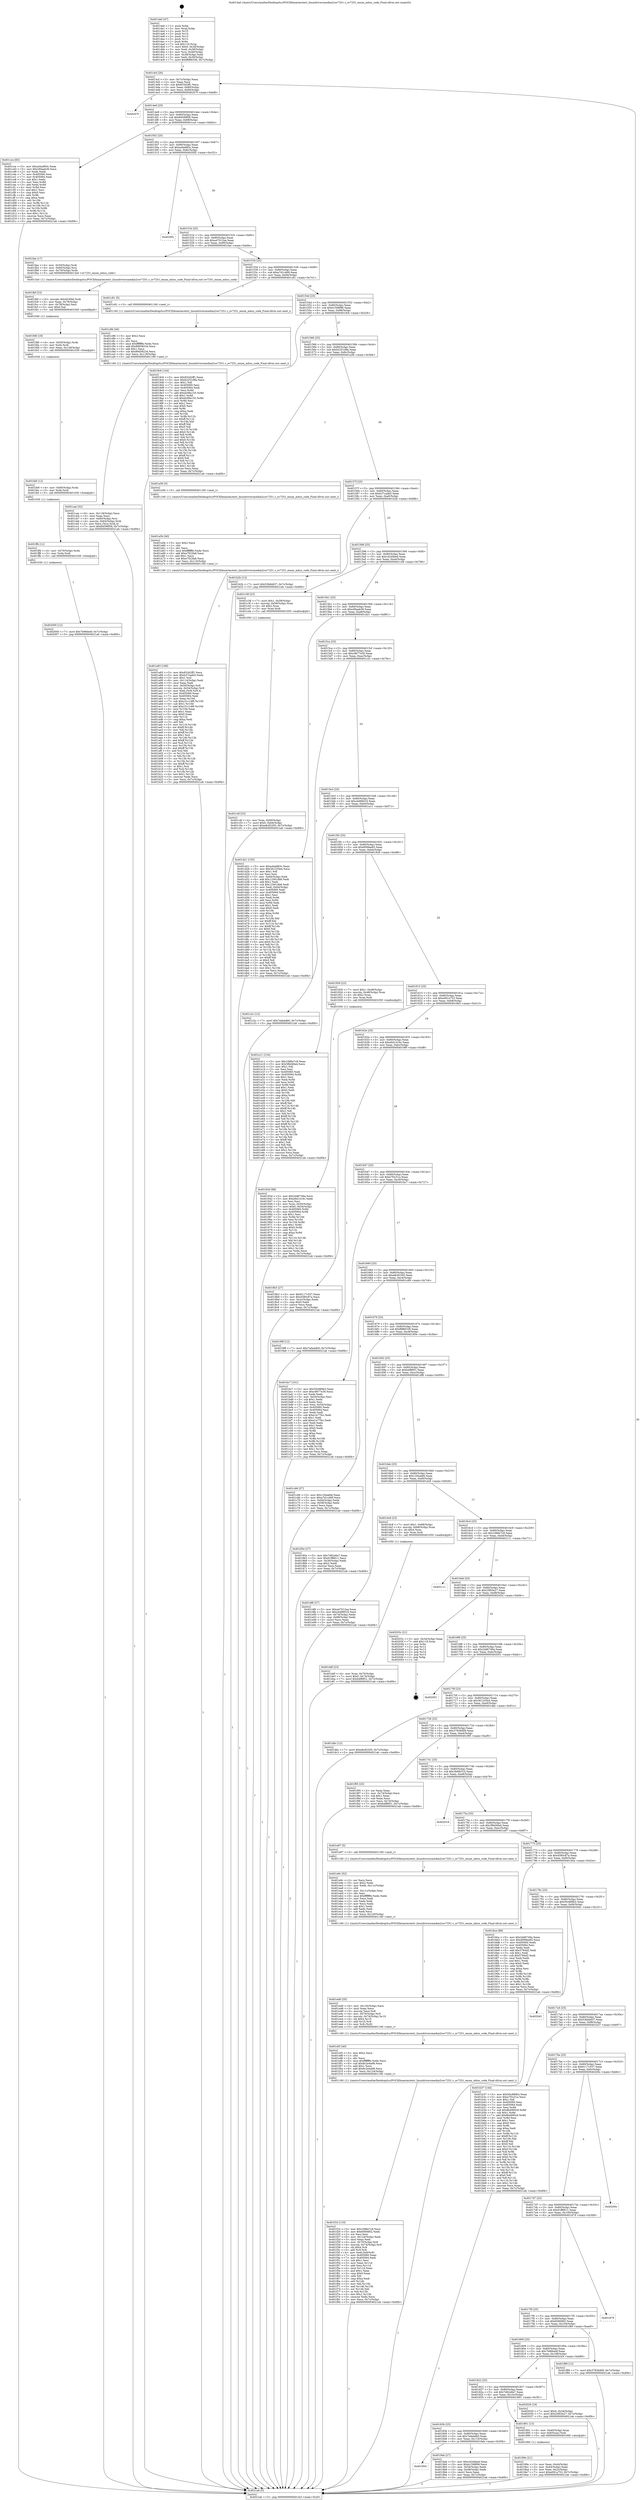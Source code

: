 digraph "0x4014a0" {
  label = "0x4014a0 (/mnt/c/Users/mathe/Desktop/tcc/POCII/binaries/extr_linuxdriversmediai2cov7251.c_ov7251_enum_mbus_code_Final-ollvm.out::main(0))"
  labelloc = "t"
  node[shape=record]

  Entry [label="",width=0.3,height=0.3,shape=circle,fillcolor=black,style=filled]
  "0x4014cf" [label="{
     0x4014cf [26]\l
     | [instrs]\l
     &nbsp;&nbsp;0x4014cf \<+3\>: mov -0x7c(%rbp),%eax\l
     &nbsp;&nbsp;0x4014d2 \<+2\>: mov %eax,%ecx\l
     &nbsp;&nbsp;0x4014d4 \<+6\>: sub $0x833d2ff1,%ecx\l
     &nbsp;&nbsp;0x4014da \<+3\>: mov %eax,-0x80(%rbp)\l
     &nbsp;&nbsp;0x4014dd \<+6\>: mov %ecx,-0x84(%rbp)\l
     &nbsp;&nbsp;0x4014e3 \<+6\>: je 000000000040207f \<main+0xbdf\>\l
  }"]
  "0x40207f" [label="{
     0x40207f\l
  }", style=dashed]
  "0x4014e9" [label="{
     0x4014e9 [25]\l
     | [instrs]\l
     &nbsp;&nbsp;0x4014e9 \<+5\>: jmp 00000000004014ee \<main+0x4e\>\l
     &nbsp;&nbsp;0x4014ee \<+3\>: mov -0x80(%rbp),%eax\l
     &nbsp;&nbsp;0x4014f1 \<+5\>: sub $0x84599f58,%eax\l
     &nbsp;&nbsp;0x4014f6 \<+6\>: mov %eax,-0x88(%rbp)\l
     &nbsp;&nbsp;0x4014fc \<+6\>: je 0000000000401cce \<main+0x82e\>\l
  }"]
  Exit [label="",width=0.3,height=0.3,shape=circle,fillcolor=black,style=filled,peripheries=2]
  "0x401cce" [label="{
     0x401cce [83]\l
     | [instrs]\l
     &nbsp;&nbsp;0x401cce \<+5\>: mov $0xa44a983c,%eax\l
     &nbsp;&nbsp;0x401cd3 \<+5\>: mov $0xc90aab36,%ecx\l
     &nbsp;&nbsp;0x401cd8 \<+2\>: xor %edx,%edx\l
     &nbsp;&nbsp;0x401cda \<+7\>: mov 0x405060,%esi\l
     &nbsp;&nbsp;0x401ce1 \<+7\>: mov 0x405064,%edi\l
     &nbsp;&nbsp;0x401ce8 \<+3\>: sub $0x1,%edx\l
     &nbsp;&nbsp;0x401ceb \<+3\>: mov %esi,%r8d\l
     &nbsp;&nbsp;0x401cee \<+3\>: add %edx,%r8d\l
     &nbsp;&nbsp;0x401cf1 \<+4\>: imul %r8d,%esi\l
     &nbsp;&nbsp;0x401cf5 \<+3\>: and $0x1,%esi\l
     &nbsp;&nbsp;0x401cf8 \<+3\>: cmp $0x0,%esi\l
     &nbsp;&nbsp;0x401cfb \<+4\>: sete %r9b\l
     &nbsp;&nbsp;0x401cff \<+3\>: cmp $0xa,%edi\l
     &nbsp;&nbsp;0x401d02 \<+4\>: setl %r10b\l
     &nbsp;&nbsp;0x401d06 \<+3\>: mov %r9b,%r11b\l
     &nbsp;&nbsp;0x401d09 \<+3\>: and %r10b,%r11b\l
     &nbsp;&nbsp;0x401d0c \<+3\>: xor %r10b,%r9b\l
     &nbsp;&nbsp;0x401d0f \<+3\>: or %r9b,%r11b\l
     &nbsp;&nbsp;0x401d12 \<+4\>: test $0x1,%r11b\l
     &nbsp;&nbsp;0x401d16 \<+3\>: cmovne %ecx,%eax\l
     &nbsp;&nbsp;0x401d19 \<+3\>: mov %eax,-0x7c(%rbp)\l
     &nbsp;&nbsp;0x401d1c \<+5\>: jmp 00000000004021ab \<main+0xd0b\>\l
  }"]
  "0x401502" [label="{
     0x401502 [25]\l
     | [instrs]\l
     &nbsp;&nbsp;0x401502 \<+5\>: jmp 0000000000401507 \<main+0x67\>\l
     &nbsp;&nbsp;0x401507 \<+3\>: mov -0x80(%rbp),%eax\l
     &nbsp;&nbsp;0x40150a \<+5\>: sub $0xa44a983c,%eax\l
     &nbsp;&nbsp;0x40150f \<+6\>: mov %eax,-0x8c(%rbp)\l
     &nbsp;&nbsp;0x401515 \<+6\>: je 00000000004020f2 \<main+0xc52\>\l
  }"]
  "0x402000" [label="{
     0x402000 [12]\l
     | [instrs]\l
     &nbsp;&nbsp;0x402000 \<+7\>: movl $0x7b96be4f,-0x7c(%rbp)\l
     &nbsp;&nbsp;0x402007 \<+5\>: jmp 00000000004021ab \<main+0xd0b\>\l
  }"]
  "0x4020f2" [label="{
     0x4020f2\l
  }", style=dashed]
  "0x40151b" [label="{
     0x40151b [25]\l
     | [instrs]\l
     &nbsp;&nbsp;0x40151b \<+5\>: jmp 0000000000401520 \<main+0x80\>\l
     &nbsp;&nbsp;0x401520 \<+3\>: mov -0x80(%rbp),%eax\l
     &nbsp;&nbsp;0x401523 \<+5\>: sub $0xa47012aa,%eax\l
     &nbsp;&nbsp;0x401528 \<+6\>: mov %eax,-0x90(%rbp)\l
     &nbsp;&nbsp;0x40152e \<+6\>: je 0000000000401fae \<main+0xb0e\>\l
  }"]
  "0x401ff4" [label="{
     0x401ff4 [12]\l
     | [instrs]\l
     &nbsp;&nbsp;0x401ff4 \<+4\>: mov -0x70(%rbp),%rdx\l
     &nbsp;&nbsp;0x401ff8 \<+3\>: mov %rdx,%rdi\l
     &nbsp;&nbsp;0x401ffb \<+5\>: call 0000000000401030 \<free@plt\>\l
     | [calls]\l
     &nbsp;&nbsp;0x401030 \{1\} (unknown)\l
  }"]
  "0x401fae" [label="{
     0x401fae [17]\l
     | [instrs]\l
     &nbsp;&nbsp;0x401fae \<+4\>: mov -0x50(%rbp),%rdi\l
     &nbsp;&nbsp;0x401fb2 \<+4\>: mov -0x60(%rbp),%rsi\l
     &nbsp;&nbsp;0x401fb6 \<+4\>: mov -0x70(%rbp),%rdx\l
     &nbsp;&nbsp;0x401fba \<+5\>: call 00000000004013a0 \<ov7251_enum_mbus_code\>\l
     | [calls]\l
     &nbsp;&nbsp;0x4013a0 \{1\} (/mnt/c/Users/mathe/Desktop/tcc/POCII/binaries/extr_linuxdriversmediai2cov7251.c_ov7251_enum_mbus_code_Final-ollvm.out::ov7251_enum_mbus_code)\l
  }"]
  "0x401534" [label="{
     0x401534 [25]\l
     | [instrs]\l
     &nbsp;&nbsp;0x401534 \<+5\>: jmp 0000000000401539 \<main+0x99\>\l
     &nbsp;&nbsp;0x401539 \<+3\>: mov -0x80(%rbp),%eax\l
     &nbsp;&nbsp;0x40153c \<+5\>: sub $0xa7d1c469,%eax\l
     &nbsp;&nbsp;0x401541 \<+6\>: mov %eax,-0x94(%rbp)\l
     &nbsp;&nbsp;0x401547 \<+6\>: je 0000000000401c81 \<main+0x7e1\>\l
  }"]
  "0x401fe8" [label="{
     0x401fe8 [12]\l
     | [instrs]\l
     &nbsp;&nbsp;0x401fe8 \<+4\>: mov -0x60(%rbp),%rdx\l
     &nbsp;&nbsp;0x401fec \<+3\>: mov %rdx,%rdi\l
     &nbsp;&nbsp;0x401fef \<+5\>: call 0000000000401030 \<free@plt\>\l
     | [calls]\l
     &nbsp;&nbsp;0x401030 \{1\} (unknown)\l
  }"]
  "0x401c81" [label="{
     0x401c81 [5]\l
     | [instrs]\l
     &nbsp;&nbsp;0x401c81 \<+5\>: call 0000000000401160 \<next_i\>\l
     | [calls]\l
     &nbsp;&nbsp;0x401160 \{1\} (/mnt/c/Users/mathe/Desktop/tcc/POCII/binaries/extr_linuxdriversmediai2cov7251.c_ov7251_enum_mbus_code_Final-ollvm.out::next_i)\l
  }"]
  "0x40154d" [label="{
     0x40154d [25]\l
     | [instrs]\l
     &nbsp;&nbsp;0x40154d \<+5\>: jmp 0000000000401552 \<main+0xb2\>\l
     &nbsp;&nbsp;0x401552 \<+3\>: mov -0x80(%rbp),%eax\l
     &nbsp;&nbsp;0x401555 \<+5\>: sub $0xb1598f96,%eax\l
     &nbsp;&nbsp;0x40155a \<+6\>: mov %eax,-0x98(%rbp)\l
     &nbsp;&nbsp;0x401560 \<+6\>: je 00000000004019c6 \<main+0x526\>\l
  }"]
  "0x401fd6" [label="{
     0x401fd6 [18]\l
     | [instrs]\l
     &nbsp;&nbsp;0x401fd6 \<+4\>: mov -0x50(%rbp),%rdx\l
     &nbsp;&nbsp;0x401fda \<+3\>: mov %rdx,%rdi\l
     &nbsp;&nbsp;0x401fdd \<+6\>: mov %eax,-0x128(%rbp)\l
     &nbsp;&nbsp;0x401fe3 \<+5\>: call 0000000000401030 \<free@plt\>\l
     | [calls]\l
     &nbsp;&nbsp;0x401030 \{1\} (unknown)\l
  }"]
  "0x4019c6" [label="{
     0x4019c6 [144]\l
     | [instrs]\l
     &nbsp;&nbsp;0x4019c6 \<+5\>: mov $0x833d2ff1,%eax\l
     &nbsp;&nbsp;0x4019cb \<+5\>: mov $0xb2251d9a,%ecx\l
     &nbsp;&nbsp;0x4019d0 \<+2\>: mov $0x1,%dl\l
     &nbsp;&nbsp;0x4019d2 \<+7\>: mov 0x405060,%esi\l
     &nbsp;&nbsp;0x4019d9 \<+7\>: mov 0x405064,%edi\l
     &nbsp;&nbsp;0x4019e0 \<+3\>: mov %esi,%r8d\l
     &nbsp;&nbsp;0x4019e3 \<+7\>: add $0xdc08a155,%r8d\l
     &nbsp;&nbsp;0x4019ea \<+4\>: sub $0x1,%r8d\l
     &nbsp;&nbsp;0x4019ee \<+7\>: sub $0xdc08a155,%r8d\l
     &nbsp;&nbsp;0x4019f5 \<+4\>: imul %r8d,%esi\l
     &nbsp;&nbsp;0x4019f9 \<+3\>: and $0x1,%esi\l
     &nbsp;&nbsp;0x4019fc \<+3\>: cmp $0x0,%esi\l
     &nbsp;&nbsp;0x4019ff \<+4\>: sete %r9b\l
     &nbsp;&nbsp;0x401a03 \<+3\>: cmp $0xa,%edi\l
     &nbsp;&nbsp;0x401a06 \<+4\>: setl %r10b\l
     &nbsp;&nbsp;0x401a0a \<+3\>: mov %r9b,%r11b\l
     &nbsp;&nbsp;0x401a0d \<+4\>: xor $0xff,%r11b\l
     &nbsp;&nbsp;0x401a11 \<+3\>: mov %r10b,%bl\l
     &nbsp;&nbsp;0x401a14 \<+3\>: xor $0xff,%bl\l
     &nbsp;&nbsp;0x401a17 \<+3\>: xor $0x0,%dl\l
     &nbsp;&nbsp;0x401a1a \<+3\>: mov %r11b,%r14b\l
     &nbsp;&nbsp;0x401a1d \<+4\>: and $0x0,%r14b\l
     &nbsp;&nbsp;0x401a21 \<+3\>: and %dl,%r9b\l
     &nbsp;&nbsp;0x401a24 \<+3\>: mov %bl,%r15b\l
     &nbsp;&nbsp;0x401a27 \<+4\>: and $0x0,%r15b\l
     &nbsp;&nbsp;0x401a2b \<+3\>: and %dl,%r10b\l
     &nbsp;&nbsp;0x401a2e \<+3\>: or %r9b,%r14b\l
     &nbsp;&nbsp;0x401a31 \<+3\>: or %r10b,%r15b\l
     &nbsp;&nbsp;0x401a34 \<+3\>: xor %r15b,%r14b\l
     &nbsp;&nbsp;0x401a37 \<+3\>: or %bl,%r11b\l
     &nbsp;&nbsp;0x401a3a \<+4\>: xor $0xff,%r11b\l
     &nbsp;&nbsp;0x401a3e \<+3\>: or $0x0,%dl\l
     &nbsp;&nbsp;0x401a41 \<+3\>: and %dl,%r11b\l
     &nbsp;&nbsp;0x401a44 \<+3\>: or %r11b,%r14b\l
     &nbsp;&nbsp;0x401a47 \<+4\>: test $0x1,%r14b\l
     &nbsp;&nbsp;0x401a4b \<+3\>: cmovne %ecx,%eax\l
     &nbsp;&nbsp;0x401a4e \<+3\>: mov %eax,-0x7c(%rbp)\l
     &nbsp;&nbsp;0x401a51 \<+5\>: jmp 00000000004021ab \<main+0xd0b\>\l
  }"]
  "0x401566" [label="{
     0x401566 [25]\l
     | [instrs]\l
     &nbsp;&nbsp;0x401566 \<+5\>: jmp 000000000040156b \<main+0xcb\>\l
     &nbsp;&nbsp;0x40156b \<+3\>: mov -0x80(%rbp),%eax\l
     &nbsp;&nbsp;0x40156e \<+5\>: sub $0xb2251d9a,%eax\l
     &nbsp;&nbsp;0x401573 \<+6\>: mov %eax,-0x9c(%rbp)\l
     &nbsp;&nbsp;0x401579 \<+6\>: je 0000000000401a56 \<main+0x5b6\>\l
  }"]
  "0x401fbf" [label="{
     0x401fbf [23]\l
     | [instrs]\l
     &nbsp;&nbsp;0x401fbf \<+10\>: movabs $0x4030b6,%rdi\l
     &nbsp;&nbsp;0x401fc9 \<+3\>: mov %eax,-0x78(%rbp)\l
     &nbsp;&nbsp;0x401fcc \<+3\>: mov -0x78(%rbp),%esi\l
     &nbsp;&nbsp;0x401fcf \<+2\>: mov $0x0,%al\l
     &nbsp;&nbsp;0x401fd1 \<+5\>: call 0000000000401040 \<printf@plt\>\l
     | [calls]\l
     &nbsp;&nbsp;0x401040 \{1\} (unknown)\l
  }"]
  "0x401a56" [label="{
     0x401a56 [5]\l
     | [instrs]\l
     &nbsp;&nbsp;0x401a56 \<+5\>: call 0000000000401160 \<next_i\>\l
     | [calls]\l
     &nbsp;&nbsp;0x401160 \{1\} (/mnt/c/Users/mathe/Desktop/tcc/POCII/binaries/extr_linuxdriversmediai2cov7251.c_ov7251_enum_mbus_code_Final-ollvm.out::next_i)\l
  }"]
  "0x40157f" [label="{
     0x40157f [25]\l
     | [instrs]\l
     &nbsp;&nbsp;0x40157f \<+5\>: jmp 0000000000401584 \<main+0xe4\>\l
     &nbsp;&nbsp;0x401584 \<+3\>: mov -0x80(%rbp),%eax\l
     &nbsp;&nbsp;0x401587 \<+5\>: sub $0xb37cade5,%eax\l
     &nbsp;&nbsp;0x40158c \<+6\>: mov %eax,-0xa0(%rbp)\l
     &nbsp;&nbsp;0x401592 \<+6\>: je 0000000000401b2b \<main+0x68b\>\l
  }"]
  "0x401f1b" [label="{
     0x401f1b [110]\l
     | [instrs]\l
     &nbsp;&nbsp;0x401f1b \<+5\>: mov $0x1686e7c8,%ecx\l
     &nbsp;&nbsp;0x401f20 \<+5\>: mov $0x656f4f02,%edx\l
     &nbsp;&nbsp;0x401f25 \<+2\>: xor %esi,%esi\l
     &nbsp;&nbsp;0x401f27 \<+6\>: mov -0x124(%rbp),%edi\l
     &nbsp;&nbsp;0x401f2d \<+3\>: imul %eax,%edi\l
     &nbsp;&nbsp;0x401f30 \<+4\>: mov -0x70(%rbp),%r8\l
     &nbsp;&nbsp;0x401f34 \<+4\>: movslq -0x74(%rbp),%r9\l
     &nbsp;&nbsp;0x401f38 \<+4\>: shl $0x4,%r9\l
     &nbsp;&nbsp;0x401f3c \<+3\>: add %r9,%r8\l
     &nbsp;&nbsp;0x401f3f \<+4\>: mov %edi,0x8(%r8)\l
     &nbsp;&nbsp;0x401f43 \<+7\>: mov 0x405060,%eax\l
     &nbsp;&nbsp;0x401f4a \<+7\>: mov 0x405064,%edi\l
     &nbsp;&nbsp;0x401f51 \<+3\>: sub $0x1,%esi\l
     &nbsp;&nbsp;0x401f54 \<+3\>: mov %eax,%r11d\l
     &nbsp;&nbsp;0x401f57 \<+3\>: add %esi,%r11d\l
     &nbsp;&nbsp;0x401f5a \<+4\>: imul %r11d,%eax\l
     &nbsp;&nbsp;0x401f5e \<+3\>: and $0x1,%eax\l
     &nbsp;&nbsp;0x401f61 \<+3\>: cmp $0x0,%eax\l
     &nbsp;&nbsp;0x401f64 \<+3\>: sete %bl\l
     &nbsp;&nbsp;0x401f67 \<+3\>: cmp $0xa,%edi\l
     &nbsp;&nbsp;0x401f6a \<+4\>: setl %r14b\l
     &nbsp;&nbsp;0x401f6e \<+3\>: mov %bl,%r15b\l
     &nbsp;&nbsp;0x401f71 \<+3\>: and %r14b,%r15b\l
     &nbsp;&nbsp;0x401f74 \<+3\>: xor %r14b,%bl\l
     &nbsp;&nbsp;0x401f77 \<+3\>: or %bl,%r15b\l
     &nbsp;&nbsp;0x401f7a \<+4\>: test $0x1,%r15b\l
     &nbsp;&nbsp;0x401f7e \<+3\>: cmovne %edx,%ecx\l
     &nbsp;&nbsp;0x401f81 \<+3\>: mov %ecx,-0x7c(%rbp)\l
     &nbsp;&nbsp;0x401f84 \<+5\>: jmp 00000000004021ab \<main+0xd0b\>\l
  }"]
  "0x401b2b" [label="{
     0x401b2b [12]\l
     | [instrs]\l
     &nbsp;&nbsp;0x401b2b \<+7\>: movl $0x53b6dd37,-0x7c(%rbp)\l
     &nbsp;&nbsp;0x401b32 \<+5\>: jmp 00000000004021ab \<main+0xd0b\>\l
  }"]
  "0x401598" [label="{
     0x401598 [25]\l
     | [instrs]\l
     &nbsp;&nbsp;0x401598 \<+5\>: jmp 000000000040159d \<main+0xfd\>\l
     &nbsp;&nbsp;0x40159d \<+3\>: mov -0x80(%rbp),%eax\l
     &nbsp;&nbsp;0x4015a0 \<+5\>: sub $0xc42d4bed,%eax\l
     &nbsp;&nbsp;0x4015a5 \<+6\>: mov %eax,-0xa4(%rbp)\l
     &nbsp;&nbsp;0x4015ab \<+6\>: je 0000000000401c38 \<main+0x798\>\l
  }"]
  "0x401ef3" [label="{
     0x401ef3 [40]\l
     | [instrs]\l
     &nbsp;&nbsp;0x401ef3 \<+5\>: mov $0x2,%ecx\l
     &nbsp;&nbsp;0x401ef8 \<+1\>: cltd\l
     &nbsp;&nbsp;0x401ef9 \<+2\>: idiv %ecx\l
     &nbsp;&nbsp;0x401efb \<+6\>: imul $0xfffffffe,%edx,%ecx\l
     &nbsp;&nbsp;0x401f01 \<+6\>: sub $0x8c2e4a98,%ecx\l
     &nbsp;&nbsp;0x401f07 \<+3\>: add $0x1,%ecx\l
     &nbsp;&nbsp;0x401f0a \<+6\>: add $0x8c2e4a98,%ecx\l
     &nbsp;&nbsp;0x401f10 \<+6\>: mov %ecx,-0x124(%rbp)\l
     &nbsp;&nbsp;0x401f16 \<+5\>: call 0000000000401160 \<next_i\>\l
     | [calls]\l
     &nbsp;&nbsp;0x401160 \{1\} (/mnt/c/Users/mathe/Desktop/tcc/POCII/binaries/extr_linuxdriversmediai2cov7251.c_ov7251_enum_mbus_code_Final-ollvm.out::next_i)\l
  }"]
  "0x401c38" [label="{
     0x401c38 [23]\l
     | [instrs]\l
     &nbsp;&nbsp;0x401c38 \<+7\>: movl $0x1,-0x58(%rbp)\l
     &nbsp;&nbsp;0x401c3f \<+4\>: movslq -0x58(%rbp),%rax\l
     &nbsp;&nbsp;0x401c43 \<+4\>: shl $0x2,%rax\l
     &nbsp;&nbsp;0x401c47 \<+3\>: mov %rax,%rdi\l
     &nbsp;&nbsp;0x401c4a \<+5\>: call 0000000000401050 \<malloc@plt\>\l
     | [calls]\l
     &nbsp;&nbsp;0x401050 \{1\} (unknown)\l
  }"]
  "0x4015b1" [label="{
     0x4015b1 [25]\l
     | [instrs]\l
     &nbsp;&nbsp;0x4015b1 \<+5\>: jmp 00000000004015b6 \<main+0x116\>\l
     &nbsp;&nbsp;0x4015b6 \<+3\>: mov -0x80(%rbp),%eax\l
     &nbsp;&nbsp;0x4015b9 \<+5\>: sub $0xc90aab36,%eax\l
     &nbsp;&nbsp;0x4015be \<+6\>: mov %eax,-0xa8(%rbp)\l
     &nbsp;&nbsp;0x4015c4 \<+6\>: je 0000000000401d21 \<main+0x881\>\l
  }"]
  "0x401ed0" [label="{
     0x401ed0 [35]\l
     | [instrs]\l
     &nbsp;&nbsp;0x401ed0 \<+6\>: mov -0x120(%rbp),%ecx\l
     &nbsp;&nbsp;0x401ed6 \<+3\>: imul %eax,%ecx\l
     &nbsp;&nbsp;0x401ed9 \<+3\>: movslq %ecx,%r8\l
     &nbsp;&nbsp;0x401edc \<+4\>: mov -0x70(%rbp),%r9\l
     &nbsp;&nbsp;0x401ee0 \<+4\>: movslq -0x74(%rbp),%r10\l
     &nbsp;&nbsp;0x401ee4 \<+4\>: shl $0x4,%r10\l
     &nbsp;&nbsp;0x401ee8 \<+3\>: add %r10,%r9\l
     &nbsp;&nbsp;0x401eeb \<+3\>: mov %r8,(%r9)\l
     &nbsp;&nbsp;0x401eee \<+5\>: call 0000000000401160 \<next_i\>\l
     | [calls]\l
     &nbsp;&nbsp;0x401160 \{1\} (/mnt/c/Users/mathe/Desktop/tcc/POCII/binaries/extr_linuxdriversmediai2cov7251.c_ov7251_enum_mbus_code_Final-ollvm.out::next_i)\l
  }"]
  "0x401d21" [label="{
     0x401d21 [155]\l
     | [instrs]\l
     &nbsp;&nbsp;0x401d21 \<+5\>: mov $0xa44a983c,%eax\l
     &nbsp;&nbsp;0x401d26 \<+5\>: mov $0x361255e4,%ecx\l
     &nbsp;&nbsp;0x401d2b \<+2\>: mov $0x1,%dl\l
     &nbsp;&nbsp;0x401d2d \<+2\>: xor %esi,%esi\l
     &nbsp;&nbsp;0x401d2f \<+3\>: mov -0x64(%rbp),%edi\l
     &nbsp;&nbsp;0x401d32 \<+6\>: add $0x12561db8,%edi\l
     &nbsp;&nbsp;0x401d38 \<+3\>: add $0x1,%edi\l
     &nbsp;&nbsp;0x401d3b \<+6\>: sub $0x12561db8,%edi\l
     &nbsp;&nbsp;0x401d41 \<+3\>: mov %edi,-0x64(%rbp)\l
     &nbsp;&nbsp;0x401d44 \<+7\>: mov 0x405060,%edi\l
     &nbsp;&nbsp;0x401d4b \<+8\>: mov 0x405064,%r8d\l
     &nbsp;&nbsp;0x401d53 \<+3\>: sub $0x1,%esi\l
     &nbsp;&nbsp;0x401d56 \<+3\>: mov %edi,%r9d\l
     &nbsp;&nbsp;0x401d59 \<+3\>: add %esi,%r9d\l
     &nbsp;&nbsp;0x401d5c \<+4\>: imul %r9d,%edi\l
     &nbsp;&nbsp;0x401d60 \<+3\>: and $0x1,%edi\l
     &nbsp;&nbsp;0x401d63 \<+3\>: cmp $0x0,%edi\l
     &nbsp;&nbsp;0x401d66 \<+4\>: sete %r10b\l
     &nbsp;&nbsp;0x401d6a \<+4\>: cmp $0xa,%r8d\l
     &nbsp;&nbsp;0x401d6e \<+4\>: setl %r11b\l
     &nbsp;&nbsp;0x401d72 \<+3\>: mov %r10b,%bl\l
     &nbsp;&nbsp;0x401d75 \<+3\>: xor $0xff,%bl\l
     &nbsp;&nbsp;0x401d78 \<+3\>: mov %r11b,%r14b\l
     &nbsp;&nbsp;0x401d7b \<+4\>: xor $0xff,%r14b\l
     &nbsp;&nbsp;0x401d7f \<+3\>: xor $0x0,%dl\l
     &nbsp;&nbsp;0x401d82 \<+3\>: mov %bl,%r15b\l
     &nbsp;&nbsp;0x401d85 \<+4\>: and $0x0,%r15b\l
     &nbsp;&nbsp;0x401d89 \<+3\>: and %dl,%r10b\l
     &nbsp;&nbsp;0x401d8c \<+3\>: mov %r14b,%r12b\l
     &nbsp;&nbsp;0x401d8f \<+4\>: and $0x0,%r12b\l
     &nbsp;&nbsp;0x401d93 \<+3\>: and %dl,%r11b\l
     &nbsp;&nbsp;0x401d96 \<+3\>: or %r10b,%r15b\l
     &nbsp;&nbsp;0x401d99 \<+3\>: or %r11b,%r12b\l
     &nbsp;&nbsp;0x401d9c \<+3\>: xor %r12b,%r15b\l
     &nbsp;&nbsp;0x401d9f \<+3\>: or %r14b,%bl\l
     &nbsp;&nbsp;0x401da2 \<+3\>: xor $0xff,%bl\l
     &nbsp;&nbsp;0x401da5 \<+3\>: or $0x0,%dl\l
     &nbsp;&nbsp;0x401da8 \<+2\>: and %dl,%bl\l
     &nbsp;&nbsp;0x401daa \<+3\>: or %bl,%r15b\l
     &nbsp;&nbsp;0x401dad \<+4\>: test $0x1,%r15b\l
     &nbsp;&nbsp;0x401db1 \<+3\>: cmovne %ecx,%eax\l
     &nbsp;&nbsp;0x401db4 \<+3\>: mov %eax,-0x7c(%rbp)\l
     &nbsp;&nbsp;0x401db7 \<+5\>: jmp 00000000004021ab \<main+0xd0b\>\l
  }"]
  "0x4015ca" [label="{
     0x4015ca [25]\l
     | [instrs]\l
     &nbsp;&nbsp;0x4015ca \<+5\>: jmp 00000000004015cf \<main+0x12f\>\l
     &nbsp;&nbsp;0x4015cf \<+3\>: mov -0x80(%rbp),%eax\l
     &nbsp;&nbsp;0x4015d2 \<+5\>: sub $0xc9677e30,%eax\l
     &nbsp;&nbsp;0x4015d7 \<+6\>: mov %eax,-0xac(%rbp)\l
     &nbsp;&nbsp;0x4015dd \<+6\>: je 0000000000401c2c \<main+0x78c\>\l
  }"]
  "0x401e9c" [label="{
     0x401e9c [52]\l
     | [instrs]\l
     &nbsp;&nbsp;0x401e9c \<+2\>: xor %ecx,%ecx\l
     &nbsp;&nbsp;0x401e9e \<+5\>: mov $0x2,%edx\l
     &nbsp;&nbsp;0x401ea3 \<+6\>: mov %edx,-0x11c(%rbp)\l
     &nbsp;&nbsp;0x401ea9 \<+1\>: cltd\l
     &nbsp;&nbsp;0x401eaa \<+6\>: mov -0x11c(%rbp),%esi\l
     &nbsp;&nbsp;0x401eb0 \<+2\>: idiv %esi\l
     &nbsp;&nbsp;0x401eb2 \<+6\>: imul $0xfffffffe,%edx,%edx\l
     &nbsp;&nbsp;0x401eb8 \<+2\>: mov %ecx,%edi\l
     &nbsp;&nbsp;0x401eba \<+2\>: sub %edx,%edi\l
     &nbsp;&nbsp;0x401ebc \<+2\>: mov %ecx,%edx\l
     &nbsp;&nbsp;0x401ebe \<+3\>: sub $0x1,%edx\l
     &nbsp;&nbsp;0x401ec1 \<+2\>: add %edx,%edi\l
     &nbsp;&nbsp;0x401ec3 \<+2\>: sub %edi,%ecx\l
     &nbsp;&nbsp;0x401ec5 \<+6\>: mov %ecx,-0x120(%rbp)\l
     &nbsp;&nbsp;0x401ecb \<+5\>: call 0000000000401160 \<next_i\>\l
     | [calls]\l
     &nbsp;&nbsp;0x401160 \{1\} (/mnt/c/Users/mathe/Desktop/tcc/POCII/binaries/extr_linuxdriversmediai2cov7251.c_ov7251_enum_mbus_code_Final-ollvm.out::next_i)\l
  }"]
  "0x401c2c" [label="{
     0x401c2c [12]\l
     | [instrs]\l
     &nbsp;&nbsp;0x401c2c \<+7\>: movl $0x7eda4db0,-0x7c(%rbp)\l
     &nbsp;&nbsp;0x401c33 \<+5\>: jmp 00000000004021ab \<main+0xd0b\>\l
  }"]
  "0x4015e3" [label="{
     0x4015e3 [25]\l
     | [instrs]\l
     &nbsp;&nbsp;0x4015e3 \<+5\>: jmp 00000000004015e8 \<main+0x148\>\l
     &nbsp;&nbsp;0x4015e8 \<+3\>: mov -0x80(%rbp),%eax\l
     &nbsp;&nbsp;0x4015eb \<+5\>: sub $0xcbd96016,%eax\l
     &nbsp;&nbsp;0x4015f0 \<+6\>: mov %eax,-0xb0(%rbp)\l
     &nbsp;&nbsp;0x4015f6 \<+6\>: je 0000000000401e11 \<main+0x971\>\l
  }"]
  "0x401ddf" [label="{
     0x401ddf [23]\l
     | [instrs]\l
     &nbsp;&nbsp;0x401ddf \<+4\>: mov %rax,-0x70(%rbp)\l
     &nbsp;&nbsp;0x401de3 \<+7\>: movl $0x0,-0x74(%rbp)\l
     &nbsp;&nbsp;0x401dea \<+7\>: movl $0xb4f8851,-0x7c(%rbp)\l
     &nbsp;&nbsp;0x401df1 \<+5\>: jmp 00000000004021ab \<main+0xd0b\>\l
  }"]
  "0x401e11" [label="{
     0x401e11 [134]\l
     | [instrs]\l
     &nbsp;&nbsp;0x401e11 \<+5\>: mov $0x1686e7c8,%eax\l
     &nbsp;&nbsp;0x401e16 \<+5\>: mov $0x3f6d49a4,%ecx\l
     &nbsp;&nbsp;0x401e1b \<+2\>: mov $0x1,%dl\l
     &nbsp;&nbsp;0x401e1d \<+2\>: xor %esi,%esi\l
     &nbsp;&nbsp;0x401e1f \<+7\>: mov 0x405060,%edi\l
     &nbsp;&nbsp;0x401e26 \<+8\>: mov 0x405064,%r8d\l
     &nbsp;&nbsp;0x401e2e \<+3\>: sub $0x1,%esi\l
     &nbsp;&nbsp;0x401e31 \<+3\>: mov %edi,%r9d\l
     &nbsp;&nbsp;0x401e34 \<+3\>: add %esi,%r9d\l
     &nbsp;&nbsp;0x401e37 \<+4\>: imul %r9d,%edi\l
     &nbsp;&nbsp;0x401e3b \<+3\>: and $0x1,%edi\l
     &nbsp;&nbsp;0x401e3e \<+3\>: cmp $0x0,%edi\l
     &nbsp;&nbsp;0x401e41 \<+4\>: sete %r10b\l
     &nbsp;&nbsp;0x401e45 \<+4\>: cmp $0xa,%r8d\l
     &nbsp;&nbsp;0x401e49 \<+4\>: setl %r11b\l
     &nbsp;&nbsp;0x401e4d \<+3\>: mov %r10b,%bl\l
     &nbsp;&nbsp;0x401e50 \<+3\>: xor $0xff,%bl\l
     &nbsp;&nbsp;0x401e53 \<+3\>: mov %r11b,%r14b\l
     &nbsp;&nbsp;0x401e56 \<+4\>: xor $0xff,%r14b\l
     &nbsp;&nbsp;0x401e5a \<+3\>: xor $0x1,%dl\l
     &nbsp;&nbsp;0x401e5d \<+3\>: mov %bl,%r15b\l
     &nbsp;&nbsp;0x401e60 \<+4\>: and $0xff,%r15b\l
     &nbsp;&nbsp;0x401e64 \<+3\>: and %dl,%r10b\l
     &nbsp;&nbsp;0x401e67 \<+3\>: mov %r14b,%r12b\l
     &nbsp;&nbsp;0x401e6a \<+4\>: and $0xff,%r12b\l
     &nbsp;&nbsp;0x401e6e \<+3\>: and %dl,%r11b\l
     &nbsp;&nbsp;0x401e71 \<+3\>: or %r10b,%r15b\l
     &nbsp;&nbsp;0x401e74 \<+3\>: or %r11b,%r12b\l
     &nbsp;&nbsp;0x401e77 \<+3\>: xor %r12b,%r15b\l
     &nbsp;&nbsp;0x401e7a \<+3\>: or %r14b,%bl\l
     &nbsp;&nbsp;0x401e7d \<+3\>: xor $0xff,%bl\l
     &nbsp;&nbsp;0x401e80 \<+3\>: or $0x1,%dl\l
     &nbsp;&nbsp;0x401e83 \<+2\>: and %dl,%bl\l
     &nbsp;&nbsp;0x401e85 \<+3\>: or %bl,%r15b\l
     &nbsp;&nbsp;0x401e88 \<+4\>: test $0x1,%r15b\l
     &nbsp;&nbsp;0x401e8c \<+3\>: cmovne %ecx,%eax\l
     &nbsp;&nbsp;0x401e8f \<+3\>: mov %eax,-0x7c(%rbp)\l
     &nbsp;&nbsp;0x401e92 \<+5\>: jmp 00000000004021ab \<main+0xd0b\>\l
  }"]
  "0x4015fc" [label="{
     0x4015fc [25]\l
     | [instrs]\l
     &nbsp;&nbsp;0x4015fc \<+5\>: jmp 0000000000401601 \<main+0x161\>\l
     &nbsp;&nbsp;0x401601 \<+3\>: mov -0x80(%rbp),%eax\l
     &nbsp;&nbsp;0x401604 \<+5\>: sub $0xd099ee65,%eax\l
     &nbsp;&nbsp;0x401609 \<+6\>: mov %eax,-0xb4(%rbp)\l
     &nbsp;&nbsp;0x40160f \<+6\>: je 0000000000401926 \<main+0x486\>\l
  }"]
  "0x401cae" [label="{
     0x401cae [32]\l
     | [instrs]\l
     &nbsp;&nbsp;0x401cae \<+6\>: mov -0x118(%rbp),%ecx\l
     &nbsp;&nbsp;0x401cb4 \<+3\>: imul %eax,%ecx\l
     &nbsp;&nbsp;0x401cb7 \<+4\>: mov -0x60(%rbp),%rsi\l
     &nbsp;&nbsp;0x401cbb \<+4\>: movslq -0x64(%rbp),%rdi\l
     &nbsp;&nbsp;0x401cbf \<+3\>: mov %ecx,(%rsi,%rdi,4)\l
     &nbsp;&nbsp;0x401cc2 \<+7\>: movl $0x84599f58,-0x7c(%rbp)\l
     &nbsp;&nbsp;0x401cc9 \<+5\>: jmp 00000000004021ab \<main+0xd0b\>\l
  }"]
  "0x401926" [label="{
     0x401926 [23]\l
     | [instrs]\l
     &nbsp;&nbsp;0x401926 \<+7\>: movl $0x1,-0x48(%rbp)\l
     &nbsp;&nbsp;0x40192d \<+4\>: movslq -0x48(%rbp),%rax\l
     &nbsp;&nbsp;0x401931 \<+4\>: shl $0x2,%rax\l
     &nbsp;&nbsp;0x401935 \<+3\>: mov %rax,%rdi\l
     &nbsp;&nbsp;0x401938 \<+5\>: call 0000000000401050 \<malloc@plt\>\l
     | [calls]\l
     &nbsp;&nbsp;0x401050 \{1\} (unknown)\l
  }"]
  "0x401615" [label="{
     0x401615 [25]\l
     | [instrs]\l
     &nbsp;&nbsp;0x401615 \<+5\>: jmp 000000000040161a \<main+0x17a\>\l
     &nbsp;&nbsp;0x40161a \<+3\>: mov -0x80(%rbp),%eax\l
     &nbsp;&nbsp;0x40161d \<+5\>: sub $0xe091a753,%eax\l
     &nbsp;&nbsp;0x401622 \<+6\>: mov %eax,-0xb8(%rbp)\l
     &nbsp;&nbsp;0x401628 \<+6\>: je 00000000004018b3 \<main+0x413\>\l
  }"]
  "0x401c86" [label="{
     0x401c86 [40]\l
     | [instrs]\l
     &nbsp;&nbsp;0x401c86 \<+5\>: mov $0x2,%ecx\l
     &nbsp;&nbsp;0x401c8b \<+1\>: cltd\l
     &nbsp;&nbsp;0x401c8c \<+2\>: idiv %ecx\l
     &nbsp;&nbsp;0x401c8e \<+6\>: imul $0xfffffffe,%edx,%ecx\l
     &nbsp;&nbsp;0x401c94 \<+6\>: add $0x89d58234,%ecx\l
     &nbsp;&nbsp;0x401c9a \<+3\>: add $0x1,%ecx\l
     &nbsp;&nbsp;0x401c9d \<+6\>: sub $0x89d58234,%ecx\l
     &nbsp;&nbsp;0x401ca3 \<+6\>: mov %ecx,-0x118(%rbp)\l
     &nbsp;&nbsp;0x401ca9 \<+5\>: call 0000000000401160 \<next_i\>\l
     | [calls]\l
     &nbsp;&nbsp;0x401160 \{1\} (/mnt/c/Users/mathe/Desktop/tcc/POCII/binaries/extr_linuxdriversmediai2cov7251.c_ov7251_enum_mbus_code_Final-ollvm.out::next_i)\l
  }"]
  "0x4018b3" [label="{
     0x4018b3 [27]\l
     | [instrs]\l
     &nbsp;&nbsp;0x4018b3 \<+5\>: mov $0x6117c537,%eax\l
     &nbsp;&nbsp;0x4018b8 \<+5\>: mov $0x4580c87a,%ecx\l
     &nbsp;&nbsp;0x4018bd \<+3\>: mov -0x2c(%rbp),%edx\l
     &nbsp;&nbsp;0x4018c0 \<+3\>: cmp $0x0,%edx\l
     &nbsp;&nbsp;0x4018c3 \<+3\>: cmove %ecx,%eax\l
     &nbsp;&nbsp;0x4018c6 \<+3\>: mov %eax,-0x7c(%rbp)\l
     &nbsp;&nbsp;0x4018c9 \<+5\>: jmp 00000000004021ab \<main+0xd0b\>\l
  }"]
  "0x40162e" [label="{
     0x40162e [25]\l
     | [instrs]\l
     &nbsp;&nbsp;0x40162e \<+5\>: jmp 0000000000401633 \<main+0x193\>\l
     &nbsp;&nbsp;0x401633 \<+3\>: mov -0x80(%rbp),%eax\l
     &nbsp;&nbsp;0x401636 \<+5\>: sub $0xe6d1416c,%eax\l
     &nbsp;&nbsp;0x40163b \<+6\>: mov %eax,-0xbc(%rbp)\l
     &nbsp;&nbsp;0x401641 \<+6\>: je 000000000040199f \<main+0x4ff\>\l
  }"]
  "0x401c4f" [label="{
     0x401c4f [23]\l
     | [instrs]\l
     &nbsp;&nbsp;0x401c4f \<+4\>: mov %rax,-0x60(%rbp)\l
     &nbsp;&nbsp;0x401c53 \<+7\>: movl $0x0,-0x64(%rbp)\l
     &nbsp;&nbsp;0x401c5a \<+7\>: movl $0xe8c82205,-0x7c(%rbp)\l
     &nbsp;&nbsp;0x401c61 \<+5\>: jmp 00000000004021ab \<main+0xd0b\>\l
  }"]
  "0x40199f" [label="{
     0x40199f [12]\l
     | [instrs]\l
     &nbsp;&nbsp;0x40199f \<+7\>: movl $0x7eda4db0,-0x7c(%rbp)\l
     &nbsp;&nbsp;0x4019a6 \<+5\>: jmp 00000000004021ab \<main+0xd0b\>\l
  }"]
  "0x401647" [label="{
     0x401647 [25]\l
     | [instrs]\l
     &nbsp;&nbsp;0x401647 \<+5\>: jmp 000000000040164c \<main+0x1ac\>\l
     &nbsp;&nbsp;0x40164c \<+3\>: mov -0x80(%rbp),%eax\l
     &nbsp;&nbsp;0x40164f \<+5\>: sub $0xe7f2c51a,%eax\l
     &nbsp;&nbsp;0x401654 \<+6\>: mov %eax,-0xc0(%rbp)\l
     &nbsp;&nbsp;0x40165a \<+6\>: je 0000000000401bc7 \<main+0x727\>\l
  }"]
  "0x401a83" [label="{
     0x401a83 [168]\l
     | [instrs]\l
     &nbsp;&nbsp;0x401a83 \<+5\>: mov $0x833d2ff1,%ecx\l
     &nbsp;&nbsp;0x401a88 \<+5\>: mov $0xb37cade5,%edx\l
     &nbsp;&nbsp;0x401a8d \<+3\>: mov $0x1,%sil\l
     &nbsp;&nbsp;0x401a90 \<+6\>: mov -0x114(%rbp),%edi\l
     &nbsp;&nbsp;0x401a96 \<+3\>: imul %eax,%edi\l
     &nbsp;&nbsp;0x401a99 \<+4\>: mov -0x50(%rbp),%r8\l
     &nbsp;&nbsp;0x401a9d \<+4\>: movslq -0x54(%rbp),%r9\l
     &nbsp;&nbsp;0x401aa1 \<+4\>: mov %edi,(%r8,%r9,4)\l
     &nbsp;&nbsp;0x401aa5 \<+7\>: mov 0x405060,%eax\l
     &nbsp;&nbsp;0x401aac \<+7\>: mov 0x405064,%edi\l
     &nbsp;&nbsp;0x401ab3 \<+3\>: mov %eax,%r10d\l
     &nbsp;&nbsp;0x401ab6 \<+7\>: sub $0xc31c14f6,%r10d\l
     &nbsp;&nbsp;0x401abd \<+4\>: sub $0x1,%r10d\l
     &nbsp;&nbsp;0x401ac1 \<+7\>: add $0xc31c14f6,%r10d\l
     &nbsp;&nbsp;0x401ac8 \<+4\>: imul %r10d,%eax\l
     &nbsp;&nbsp;0x401acc \<+3\>: and $0x1,%eax\l
     &nbsp;&nbsp;0x401acf \<+3\>: cmp $0x0,%eax\l
     &nbsp;&nbsp;0x401ad2 \<+4\>: sete %r11b\l
     &nbsp;&nbsp;0x401ad6 \<+3\>: cmp $0xa,%edi\l
     &nbsp;&nbsp;0x401ad9 \<+3\>: setl %bl\l
     &nbsp;&nbsp;0x401adc \<+3\>: mov %r11b,%r14b\l
     &nbsp;&nbsp;0x401adf \<+4\>: xor $0xff,%r14b\l
     &nbsp;&nbsp;0x401ae3 \<+3\>: mov %bl,%r15b\l
     &nbsp;&nbsp;0x401ae6 \<+4\>: xor $0xff,%r15b\l
     &nbsp;&nbsp;0x401aea \<+4\>: xor $0x1,%sil\l
     &nbsp;&nbsp;0x401aee \<+3\>: mov %r14b,%r12b\l
     &nbsp;&nbsp;0x401af1 \<+4\>: and $0xff,%r12b\l
     &nbsp;&nbsp;0x401af5 \<+3\>: and %sil,%r11b\l
     &nbsp;&nbsp;0x401af8 \<+3\>: mov %r15b,%r13b\l
     &nbsp;&nbsp;0x401afb \<+4\>: and $0xff,%r13b\l
     &nbsp;&nbsp;0x401aff \<+3\>: and %sil,%bl\l
     &nbsp;&nbsp;0x401b02 \<+3\>: or %r11b,%r12b\l
     &nbsp;&nbsp;0x401b05 \<+3\>: or %bl,%r13b\l
     &nbsp;&nbsp;0x401b08 \<+3\>: xor %r13b,%r12b\l
     &nbsp;&nbsp;0x401b0b \<+3\>: or %r15b,%r14b\l
     &nbsp;&nbsp;0x401b0e \<+4\>: xor $0xff,%r14b\l
     &nbsp;&nbsp;0x401b12 \<+4\>: or $0x1,%sil\l
     &nbsp;&nbsp;0x401b16 \<+3\>: and %sil,%r14b\l
     &nbsp;&nbsp;0x401b19 \<+3\>: or %r14b,%r12b\l
     &nbsp;&nbsp;0x401b1c \<+4\>: test $0x1,%r12b\l
     &nbsp;&nbsp;0x401b20 \<+3\>: cmovne %edx,%ecx\l
     &nbsp;&nbsp;0x401b23 \<+3\>: mov %ecx,-0x7c(%rbp)\l
     &nbsp;&nbsp;0x401b26 \<+5\>: jmp 00000000004021ab \<main+0xd0b\>\l
  }"]
  "0x401bc7" [label="{
     0x401bc7 [101]\l
     | [instrs]\l
     &nbsp;&nbsp;0x401bc7 \<+5\>: mov $0x50c889b3,%eax\l
     &nbsp;&nbsp;0x401bcc \<+5\>: mov $0xc9677e30,%ecx\l
     &nbsp;&nbsp;0x401bd1 \<+2\>: xor %edx,%edx\l
     &nbsp;&nbsp;0x401bd3 \<+3\>: mov -0x54(%rbp),%esi\l
     &nbsp;&nbsp;0x401bd6 \<+3\>: sub $0x1,%edx\l
     &nbsp;&nbsp;0x401bd9 \<+2\>: sub %edx,%esi\l
     &nbsp;&nbsp;0x401bdb \<+3\>: mov %esi,-0x54(%rbp)\l
     &nbsp;&nbsp;0x401bde \<+7\>: mov 0x405060,%edx\l
     &nbsp;&nbsp;0x401be5 \<+7\>: mov 0x405064,%esi\l
     &nbsp;&nbsp;0x401bec \<+2\>: mov %edx,%edi\l
     &nbsp;&nbsp;0x401bee \<+6\>: sub $0xe1e77fcc,%edi\l
     &nbsp;&nbsp;0x401bf4 \<+3\>: sub $0x1,%edi\l
     &nbsp;&nbsp;0x401bf7 \<+6\>: add $0xe1e77fcc,%edi\l
     &nbsp;&nbsp;0x401bfd \<+3\>: imul %edi,%edx\l
     &nbsp;&nbsp;0x401c00 \<+3\>: and $0x1,%edx\l
     &nbsp;&nbsp;0x401c03 \<+3\>: cmp $0x0,%edx\l
     &nbsp;&nbsp;0x401c06 \<+4\>: sete %r8b\l
     &nbsp;&nbsp;0x401c0a \<+3\>: cmp $0xa,%esi\l
     &nbsp;&nbsp;0x401c0d \<+4\>: setl %r9b\l
     &nbsp;&nbsp;0x401c11 \<+3\>: mov %r8b,%r10b\l
     &nbsp;&nbsp;0x401c14 \<+3\>: and %r9b,%r10b\l
     &nbsp;&nbsp;0x401c17 \<+3\>: xor %r9b,%r8b\l
     &nbsp;&nbsp;0x401c1a \<+3\>: or %r8b,%r10b\l
     &nbsp;&nbsp;0x401c1d \<+4\>: test $0x1,%r10b\l
     &nbsp;&nbsp;0x401c21 \<+3\>: cmovne %ecx,%eax\l
     &nbsp;&nbsp;0x401c24 \<+3\>: mov %eax,-0x7c(%rbp)\l
     &nbsp;&nbsp;0x401c27 \<+5\>: jmp 00000000004021ab \<main+0xd0b\>\l
  }"]
  "0x401660" [label="{
     0x401660 [25]\l
     | [instrs]\l
     &nbsp;&nbsp;0x401660 \<+5\>: jmp 0000000000401665 \<main+0x1c5\>\l
     &nbsp;&nbsp;0x401665 \<+3\>: mov -0x80(%rbp),%eax\l
     &nbsp;&nbsp;0x401668 \<+5\>: sub $0xe8c82205,%eax\l
     &nbsp;&nbsp;0x40166d \<+6\>: mov %eax,-0xc4(%rbp)\l
     &nbsp;&nbsp;0x401673 \<+6\>: je 0000000000401c66 \<main+0x7c6\>\l
  }"]
  "0x401a5b" [label="{
     0x401a5b [40]\l
     | [instrs]\l
     &nbsp;&nbsp;0x401a5b \<+5\>: mov $0x2,%ecx\l
     &nbsp;&nbsp;0x401a60 \<+1\>: cltd\l
     &nbsp;&nbsp;0x401a61 \<+2\>: idiv %ecx\l
     &nbsp;&nbsp;0x401a63 \<+6\>: imul $0xfffffffe,%edx,%ecx\l
     &nbsp;&nbsp;0x401a69 \<+6\>: add $0xe7f22fa8,%ecx\l
     &nbsp;&nbsp;0x401a6f \<+3\>: add $0x1,%ecx\l
     &nbsp;&nbsp;0x401a72 \<+6\>: sub $0xe7f22fa8,%ecx\l
     &nbsp;&nbsp;0x401a78 \<+6\>: mov %ecx,-0x114(%rbp)\l
     &nbsp;&nbsp;0x401a7e \<+5\>: call 0000000000401160 \<next_i\>\l
     | [calls]\l
     &nbsp;&nbsp;0x401160 \{1\} (/mnt/c/Users/mathe/Desktop/tcc/POCII/binaries/extr_linuxdriversmediai2cov7251.c_ov7251_enum_mbus_code_Final-ollvm.out::next_i)\l
  }"]
  "0x401c66" [label="{
     0x401c66 [27]\l
     | [instrs]\l
     &nbsp;&nbsp;0x401c66 \<+5\>: mov $0x120eabfd,%eax\l
     &nbsp;&nbsp;0x401c6b \<+5\>: mov $0xa7d1c469,%ecx\l
     &nbsp;&nbsp;0x401c70 \<+3\>: mov -0x64(%rbp),%edx\l
     &nbsp;&nbsp;0x401c73 \<+3\>: cmp -0x58(%rbp),%edx\l
     &nbsp;&nbsp;0x401c76 \<+3\>: cmovl %ecx,%eax\l
     &nbsp;&nbsp;0x401c79 \<+3\>: mov %eax,-0x7c(%rbp)\l
     &nbsp;&nbsp;0x401c7c \<+5\>: jmp 00000000004021ab \<main+0xd0b\>\l
  }"]
  "0x401679" [label="{
     0x401679 [25]\l
     | [instrs]\l
     &nbsp;&nbsp;0x401679 \<+5\>: jmp 000000000040167e \<main+0x1de\>\l
     &nbsp;&nbsp;0x40167e \<+3\>: mov -0x80(%rbp),%eax\l
     &nbsp;&nbsp;0x401681 \<+5\>: sub $0xf6f66336,%eax\l
     &nbsp;&nbsp;0x401686 \<+6\>: mov %eax,-0xc8(%rbp)\l
     &nbsp;&nbsp;0x40168c \<+6\>: je 000000000040185e \<main+0x3be\>\l
  }"]
  "0x401854" [label="{
     0x401854\l
  }", style=dashed]
  "0x40185e" [label="{
     0x40185e [27]\l
     | [instrs]\l
     &nbsp;&nbsp;0x40185e \<+5\>: mov $0x7d62e6a7,%eax\l
     &nbsp;&nbsp;0x401863 \<+5\>: mov $0x61ff6811,%ecx\l
     &nbsp;&nbsp;0x401868 \<+3\>: mov -0x30(%rbp),%edx\l
     &nbsp;&nbsp;0x40186b \<+3\>: cmp $0x2,%edx\l
     &nbsp;&nbsp;0x40186e \<+3\>: cmovne %ecx,%eax\l
     &nbsp;&nbsp;0x401871 \<+3\>: mov %eax,-0x7c(%rbp)\l
     &nbsp;&nbsp;0x401874 \<+5\>: jmp 00000000004021ab \<main+0xd0b\>\l
  }"]
  "0x401692" [label="{
     0x401692 [25]\l
     | [instrs]\l
     &nbsp;&nbsp;0x401692 \<+5\>: jmp 0000000000401697 \<main+0x1f7\>\l
     &nbsp;&nbsp;0x401697 \<+3\>: mov -0x80(%rbp),%eax\l
     &nbsp;&nbsp;0x40169a \<+5\>: sub $0xb4f8851,%eax\l
     &nbsp;&nbsp;0x40169f \<+6\>: mov %eax,-0xcc(%rbp)\l
     &nbsp;&nbsp;0x4016a5 \<+6\>: je 0000000000401df6 \<main+0x956\>\l
  }"]
  "0x4021ab" [label="{
     0x4021ab [5]\l
     | [instrs]\l
     &nbsp;&nbsp;0x4021ab \<+5\>: jmp 00000000004014cf \<main+0x2f\>\l
  }"]
  "0x4014a0" [label="{
     0x4014a0 [47]\l
     | [instrs]\l
     &nbsp;&nbsp;0x4014a0 \<+1\>: push %rbp\l
     &nbsp;&nbsp;0x4014a1 \<+3\>: mov %rsp,%rbp\l
     &nbsp;&nbsp;0x4014a4 \<+2\>: push %r15\l
     &nbsp;&nbsp;0x4014a6 \<+2\>: push %r14\l
     &nbsp;&nbsp;0x4014a8 \<+2\>: push %r13\l
     &nbsp;&nbsp;0x4014aa \<+2\>: push %r12\l
     &nbsp;&nbsp;0x4014ac \<+1\>: push %rbx\l
     &nbsp;&nbsp;0x4014ad \<+7\>: sub $0x118,%rsp\l
     &nbsp;&nbsp;0x4014b4 \<+7\>: movl $0x0,-0x34(%rbp)\l
     &nbsp;&nbsp;0x4014bb \<+3\>: mov %edi,-0x38(%rbp)\l
     &nbsp;&nbsp;0x4014be \<+4\>: mov %rsi,-0x40(%rbp)\l
     &nbsp;&nbsp;0x4014c2 \<+3\>: mov -0x38(%rbp),%edi\l
     &nbsp;&nbsp;0x4014c5 \<+3\>: mov %edi,-0x30(%rbp)\l
     &nbsp;&nbsp;0x4014c8 \<+7\>: movl $0xf6f66336,-0x7c(%rbp)\l
  }"]
  "0x4019ab" [label="{
     0x4019ab [27]\l
     | [instrs]\l
     &nbsp;&nbsp;0x4019ab \<+5\>: mov $0xc42d4bed,%eax\l
     &nbsp;&nbsp;0x4019b0 \<+5\>: mov $0xb1598f96,%ecx\l
     &nbsp;&nbsp;0x4019b5 \<+3\>: mov -0x54(%rbp),%edx\l
     &nbsp;&nbsp;0x4019b8 \<+3\>: cmp -0x48(%rbp),%edx\l
     &nbsp;&nbsp;0x4019bb \<+3\>: cmovl %ecx,%eax\l
     &nbsp;&nbsp;0x4019be \<+3\>: mov %eax,-0x7c(%rbp)\l
     &nbsp;&nbsp;0x4019c1 \<+5\>: jmp 00000000004021ab \<main+0xd0b\>\l
  }"]
  "0x401df6" [label="{
     0x401df6 [27]\l
     | [instrs]\l
     &nbsp;&nbsp;0x401df6 \<+5\>: mov $0xa47012aa,%eax\l
     &nbsp;&nbsp;0x401dfb \<+5\>: mov $0xcbd96016,%ecx\l
     &nbsp;&nbsp;0x401e00 \<+3\>: mov -0x74(%rbp),%edx\l
     &nbsp;&nbsp;0x401e03 \<+3\>: cmp -0x68(%rbp),%edx\l
     &nbsp;&nbsp;0x401e06 \<+3\>: cmovl %ecx,%eax\l
     &nbsp;&nbsp;0x401e09 \<+3\>: mov %eax,-0x7c(%rbp)\l
     &nbsp;&nbsp;0x401e0c \<+5\>: jmp 00000000004021ab \<main+0xd0b\>\l
  }"]
  "0x4016ab" [label="{
     0x4016ab [25]\l
     | [instrs]\l
     &nbsp;&nbsp;0x4016ab \<+5\>: jmp 00000000004016b0 \<main+0x210\>\l
     &nbsp;&nbsp;0x4016b0 \<+3\>: mov -0x80(%rbp),%eax\l
     &nbsp;&nbsp;0x4016b3 \<+5\>: sub $0x120eabfd,%eax\l
     &nbsp;&nbsp;0x4016b8 \<+6\>: mov %eax,-0xd0(%rbp)\l
     &nbsp;&nbsp;0x4016be \<+6\>: je 0000000000401dc8 \<main+0x928\>\l
  }"]
  "0x40193d" [label="{
     0x40193d [98]\l
     | [instrs]\l
     &nbsp;&nbsp;0x40193d \<+5\>: mov $0x2dd6749a,%ecx\l
     &nbsp;&nbsp;0x401942 \<+5\>: mov $0xe6d1416c,%edx\l
     &nbsp;&nbsp;0x401947 \<+2\>: xor %esi,%esi\l
     &nbsp;&nbsp;0x401949 \<+4\>: mov %rax,-0x50(%rbp)\l
     &nbsp;&nbsp;0x40194d \<+7\>: movl $0x0,-0x54(%rbp)\l
     &nbsp;&nbsp;0x401954 \<+8\>: mov 0x405060,%r8d\l
     &nbsp;&nbsp;0x40195c \<+8\>: mov 0x405064,%r9d\l
     &nbsp;&nbsp;0x401964 \<+3\>: sub $0x1,%esi\l
     &nbsp;&nbsp;0x401967 \<+3\>: mov %r8d,%r10d\l
     &nbsp;&nbsp;0x40196a \<+3\>: add %esi,%r10d\l
     &nbsp;&nbsp;0x40196d \<+4\>: imul %r10d,%r8d\l
     &nbsp;&nbsp;0x401971 \<+4\>: and $0x1,%r8d\l
     &nbsp;&nbsp;0x401975 \<+4\>: cmp $0x0,%r8d\l
     &nbsp;&nbsp;0x401979 \<+4\>: sete %r11b\l
     &nbsp;&nbsp;0x40197d \<+4\>: cmp $0xa,%r9d\l
     &nbsp;&nbsp;0x401981 \<+3\>: setl %bl\l
     &nbsp;&nbsp;0x401984 \<+3\>: mov %r11b,%r14b\l
     &nbsp;&nbsp;0x401987 \<+3\>: and %bl,%r14b\l
     &nbsp;&nbsp;0x40198a \<+3\>: xor %bl,%r11b\l
     &nbsp;&nbsp;0x40198d \<+3\>: or %r11b,%r14b\l
     &nbsp;&nbsp;0x401990 \<+4\>: test $0x1,%r14b\l
     &nbsp;&nbsp;0x401994 \<+3\>: cmovne %edx,%ecx\l
     &nbsp;&nbsp;0x401997 \<+3\>: mov %ecx,-0x7c(%rbp)\l
     &nbsp;&nbsp;0x40199a \<+5\>: jmp 00000000004021ab \<main+0xd0b\>\l
  }"]
  "0x401dc8" [label="{
     0x401dc8 [23]\l
     | [instrs]\l
     &nbsp;&nbsp;0x401dc8 \<+7\>: movl $0x1,-0x68(%rbp)\l
     &nbsp;&nbsp;0x401dcf \<+4\>: movslq -0x68(%rbp),%rax\l
     &nbsp;&nbsp;0x401dd3 \<+4\>: shl $0x4,%rax\l
     &nbsp;&nbsp;0x401dd7 \<+3\>: mov %rax,%rdi\l
     &nbsp;&nbsp;0x401dda \<+5\>: call 0000000000401050 \<malloc@plt\>\l
     | [calls]\l
     &nbsp;&nbsp;0x401050 \{1\} (unknown)\l
  }"]
  "0x4016c4" [label="{
     0x4016c4 [25]\l
     | [instrs]\l
     &nbsp;&nbsp;0x4016c4 \<+5\>: jmp 00000000004016c9 \<main+0x229\>\l
     &nbsp;&nbsp;0x4016c9 \<+3\>: mov -0x80(%rbp),%eax\l
     &nbsp;&nbsp;0x4016cc \<+5\>: sub $0x1686e7c8,%eax\l
     &nbsp;&nbsp;0x4016d1 \<+6\>: mov %eax,-0xd4(%rbp)\l
     &nbsp;&nbsp;0x4016d7 \<+6\>: je 0000000000402111 \<main+0xc71\>\l
  }"]
  "0x40189e" [label="{
     0x40189e [21]\l
     | [instrs]\l
     &nbsp;&nbsp;0x40189e \<+3\>: mov %eax,-0x44(%rbp)\l
     &nbsp;&nbsp;0x4018a1 \<+3\>: mov -0x44(%rbp),%eax\l
     &nbsp;&nbsp;0x4018a4 \<+3\>: mov %eax,-0x2c(%rbp)\l
     &nbsp;&nbsp;0x4018a7 \<+7\>: movl $0xe091a753,-0x7c(%rbp)\l
     &nbsp;&nbsp;0x4018ae \<+5\>: jmp 00000000004021ab \<main+0xd0b\>\l
  }"]
  "0x402111" [label="{
     0x402111\l
  }", style=dashed]
  "0x4016dd" [label="{
     0x4016dd [25]\l
     | [instrs]\l
     &nbsp;&nbsp;0x4016dd \<+5\>: jmp 00000000004016e2 \<main+0x242\>\l
     &nbsp;&nbsp;0x4016e2 \<+3\>: mov -0x80(%rbp),%eax\l
     &nbsp;&nbsp;0x4016e5 \<+5\>: sub $0x25f03e27,%eax\l
     &nbsp;&nbsp;0x4016ea \<+6\>: mov %eax,-0xd8(%rbp)\l
     &nbsp;&nbsp;0x4016f0 \<+6\>: je 000000000040203c \<main+0xb9c\>\l
  }"]
  "0x40183b" [label="{
     0x40183b [25]\l
     | [instrs]\l
     &nbsp;&nbsp;0x40183b \<+5\>: jmp 0000000000401840 \<main+0x3a0\>\l
     &nbsp;&nbsp;0x401840 \<+3\>: mov -0x80(%rbp),%eax\l
     &nbsp;&nbsp;0x401843 \<+5\>: sub $0x7eda4db0,%eax\l
     &nbsp;&nbsp;0x401848 \<+6\>: mov %eax,-0x110(%rbp)\l
     &nbsp;&nbsp;0x40184e \<+6\>: je 00000000004019ab \<main+0x50b\>\l
  }"]
  "0x40203c" [label="{
     0x40203c [21]\l
     | [instrs]\l
     &nbsp;&nbsp;0x40203c \<+3\>: mov -0x34(%rbp),%eax\l
     &nbsp;&nbsp;0x40203f \<+7\>: add $0x118,%rsp\l
     &nbsp;&nbsp;0x402046 \<+1\>: pop %rbx\l
     &nbsp;&nbsp;0x402047 \<+2\>: pop %r12\l
     &nbsp;&nbsp;0x402049 \<+2\>: pop %r13\l
     &nbsp;&nbsp;0x40204b \<+2\>: pop %r14\l
     &nbsp;&nbsp;0x40204d \<+2\>: pop %r15\l
     &nbsp;&nbsp;0x40204f \<+1\>: pop %rbp\l
     &nbsp;&nbsp;0x402050 \<+1\>: ret\l
  }"]
  "0x4016f6" [label="{
     0x4016f6 [25]\l
     | [instrs]\l
     &nbsp;&nbsp;0x4016f6 \<+5\>: jmp 00000000004016fb \<main+0x25b\>\l
     &nbsp;&nbsp;0x4016fb \<+3\>: mov -0x80(%rbp),%eax\l
     &nbsp;&nbsp;0x4016fe \<+5\>: sub $0x2dd6749a,%eax\l
     &nbsp;&nbsp;0x401703 \<+6\>: mov %eax,-0xdc(%rbp)\l
     &nbsp;&nbsp;0x401709 \<+6\>: je 0000000000402051 \<main+0xbb1\>\l
  }"]
  "0x401891" [label="{
     0x401891 [13]\l
     | [instrs]\l
     &nbsp;&nbsp;0x401891 \<+4\>: mov -0x40(%rbp),%rax\l
     &nbsp;&nbsp;0x401895 \<+4\>: mov 0x8(%rax),%rdi\l
     &nbsp;&nbsp;0x401899 \<+5\>: call 0000000000401060 \<atoi@plt\>\l
     | [calls]\l
     &nbsp;&nbsp;0x401060 \{1\} (unknown)\l
  }"]
  "0x402051" [label="{
     0x402051\l
  }", style=dashed]
  "0x40170f" [label="{
     0x40170f [25]\l
     | [instrs]\l
     &nbsp;&nbsp;0x40170f \<+5\>: jmp 0000000000401714 \<main+0x274\>\l
     &nbsp;&nbsp;0x401714 \<+3\>: mov -0x80(%rbp),%eax\l
     &nbsp;&nbsp;0x401717 \<+5\>: sub $0x361255e4,%eax\l
     &nbsp;&nbsp;0x40171c \<+6\>: mov %eax,-0xe0(%rbp)\l
     &nbsp;&nbsp;0x401722 \<+6\>: je 0000000000401dbc \<main+0x91c\>\l
  }"]
  "0x401822" [label="{
     0x401822 [25]\l
     | [instrs]\l
     &nbsp;&nbsp;0x401822 \<+5\>: jmp 0000000000401827 \<main+0x387\>\l
     &nbsp;&nbsp;0x401827 \<+3\>: mov -0x80(%rbp),%eax\l
     &nbsp;&nbsp;0x40182a \<+5\>: sub $0x7d62e6a7,%eax\l
     &nbsp;&nbsp;0x40182f \<+6\>: mov %eax,-0x10c(%rbp)\l
     &nbsp;&nbsp;0x401835 \<+6\>: je 0000000000401891 \<main+0x3f1\>\l
  }"]
  "0x401dbc" [label="{
     0x401dbc [12]\l
     | [instrs]\l
     &nbsp;&nbsp;0x401dbc \<+7\>: movl $0xe8c82205,-0x7c(%rbp)\l
     &nbsp;&nbsp;0x401dc3 \<+5\>: jmp 00000000004021ab \<main+0xd0b\>\l
  }"]
  "0x401728" [label="{
     0x401728 [25]\l
     | [instrs]\l
     &nbsp;&nbsp;0x401728 \<+5\>: jmp 000000000040172d \<main+0x28d\>\l
     &nbsp;&nbsp;0x40172d \<+3\>: mov -0x80(%rbp),%eax\l
     &nbsp;&nbsp;0x401730 \<+5\>: sub $0x37836d09,%eax\l
     &nbsp;&nbsp;0x401735 \<+6\>: mov %eax,-0xe4(%rbp)\l
     &nbsp;&nbsp;0x40173b \<+6\>: je 0000000000401f95 \<main+0xaf5\>\l
  }"]
  "0x402029" [label="{
     0x402029 [19]\l
     | [instrs]\l
     &nbsp;&nbsp;0x402029 \<+7\>: movl $0x0,-0x34(%rbp)\l
     &nbsp;&nbsp;0x402030 \<+7\>: movl $0x25f03e27,-0x7c(%rbp)\l
     &nbsp;&nbsp;0x402037 \<+5\>: jmp 00000000004021ab \<main+0xd0b\>\l
  }"]
  "0x401f95" [label="{
     0x401f95 [25]\l
     | [instrs]\l
     &nbsp;&nbsp;0x401f95 \<+2\>: xor %eax,%eax\l
     &nbsp;&nbsp;0x401f97 \<+3\>: mov -0x74(%rbp),%ecx\l
     &nbsp;&nbsp;0x401f9a \<+3\>: sub $0x1,%eax\l
     &nbsp;&nbsp;0x401f9d \<+2\>: sub %eax,%ecx\l
     &nbsp;&nbsp;0x401f9f \<+3\>: mov %ecx,-0x74(%rbp)\l
     &nbsp;&nbsp;0x401fa2 \<+7\>: movl $0xb4f8851,-0x7c(%rbp)\l
     &nbsp;&nbsp;0x401fa9 \<+5\>: jmp 00000000004021ab \<main+0xd0b\>\l
  }"]
  "0x401741" [label="{
     0x401741 [25]\l
     | [instrs]\l
     &nbsp;&nbsp;0x401741 \<+5\>: jmp 0000000000401746 \<main+0x2a6\>\l
     &nbsp;&nbsp;0x401746 \<+3\>: mov -0x80(%rbp),%eax\l
     &nbsp;&nbsp;0x401749 \<+5\>: sub $0x3b6f4310,%eax\l
     &nbsp;&nbsp;0x40174e \<+6\>: mov %eax,-0xe8(%rbp)\l
     &nbsp;&nbsp;0x401754 \<+6\>: je 0000000000402018 \<main+0xb78\>\l
  }"]
  "0x401809" [label="{
     0x401809 [25]\l
     | [instrs]\l
     &nbsp;&nbsp;0x401809 \<+5\>: jmp 000000000040180e \<main+0x36e\>\l
     &nbsp;&nbsp;0x40180e \<+3\>: mov -0x80(%rbp),%eax\l
     &nbsp;&nbsp;0x401811 \<+5\>: sub $0x7b96be4f,%eax\l
     &nbsp;&nbsp;0x401816 \<+6\>: mov %eax,-0x108(%rbp)\l
     &nbsp;&nbsp;0x40181c \<+6\>: je 0000000000402029 \<main+0xb89\>\l
  }"]
  "0x402018" [label="{
     0x402018\l
  }", style=dashed]
  "0x40175a" [label="{
     0x40175a [25]\l
     | [instrs]\l
     &nbsp;&nbsp;0x40175a \<+5\>: jmp 000000000040175f \<main+0x2bf\>\l
     &nbsp;&nbsp;0x40175f \<+3\>: mov -0x80(%rbp),%eax\l
     &nbsp;&nbsp;0x401762 \<+5\>: sub $0x3f6d49a4,%eax\l
     &nbsp;&nbsp;0x401767 \<+6\>: mov %eax,-0xec(%rbp)\l
     &nbsp;&nbsp;0x40176d \<+6\>: je 0000000000401e97 \<main+0x9f7\>\l
  }"]
  "0x401f89" [label="{
     0x401f89 [12]\l
     | [instrs]\l
     &nbsp;&nbsp;0x401f89 \<+7\>: movl $0x37836d09,-0x7c(%rbp)\l
     &nbsp;&nbsp;0x401f90 \<+5\>: jmp 00000000004021ab \<main+0xd0b\>\l
  }"]
  "0x401e97" [label="{
     0x401e97 [5]\l
     | [instrs]\l
     &nbsp;&nbsp;0x401e97 \<+5\>: call 0000000000401160 \<next_i\>\l
     | [calls]\l
     &nbsp;&nbsp;0x401160 \{1\} (/mnt/c/Users/mathe/Desktop/tcc/POCII/binaries/extr_linuxdriversmediai2cov7251.c_ov7251_enum_mbus_code_Final-ollvm.out::next_i)\l
  }"]
  "0x401773" [label="{
     0x401773 [25]\l
     | [instrs]\l
     &nbsp;&nbsp;0x401773 \<+5\>: jmp 0000000000401778 \<main+0x2d8\>\l
     &nbsp;&nbsp;0x401778 \<+3\>: mov -0x80(%rbp),%eax\l
     &nbsp;&nbsp;0x40177b \<+5\>: sub $0x4580c87a,%eax\l
     &nbsp;&nbsp;0x401780 \<+6\>: mov %eax,-0xf0(%rbp)\l
     &nbsp;&nbsp;0x401786 \<+6\>: je 00000000004018ce \<main+0x42e\>\l
  }"]
  "0x4017f0" [label="{
     0x4017f0 [25]\l
     | [instrs]\l
     &nbsp;&nbsp;0x4017f0 \<+5\>: jmp 00000000004017f5 \<main+0x355\>\l
     &nbsp;&nbsp;0x4017f5 \<+3\>: mov -0x80(%rbp),%eax\l
     &nbsp;&nbsp;0x4017f8 \<+5\>: sub $0x656f4f02,%eax\l
     &nbsp;&nbsp;0x4017fd \<+6\>: mov %eax,-0x104(%rbp)\l
     &nbsp;&nbsp;0x401803 \<+6\>: je 0000000000401f89 \<main+0xae9\>\l
  }"]
  "0x4018ce" [label="{
     0x4018ce [88]\l
     | [instrs]\l
     &nbsp;&nbsp;0x4018ce \<+5\>: mov $0x2dd6749a,%eax\l
     &nbsp;&nbsp;0x4018d3 \<+5\>: mov $0xd099ee65,%ecx\l
     &nbsp;&nbsp;0x4018d8 \<+7\>: mov 0x405060,%edx\l
     &nbsp;&nbsp;0x4018df \<+7\>: mov 0x405064,%esi\l
     &nbsp;&nbsp;0x4018e6 \<+2\>: mov %edx,%edi\l
     &nbsp;&nbsp;0x4018e8 \<+6\>: add $0x5784d2,%edi\l
     &nbsp;&nbsp;0x4018ee \<+3\>: sub $0x1,%edi\l
     &nbsp;&nbsp;0x4018f1 \<+6\>: sub $0x5784d2,%edi\l
     &nbsp;&nbsp;0x4018f7 \<+3\>: imul %edi,%edx\l
     &nbsp;&nbsp;0x4018fa \<+3\>: and $0x1,%edx\l
     &nbsp;&nbsp;0x4018fd \<+3\>: cmp $0x0,%edx\l
     &nbsp;&nbsp;0x401900 \<+4\>: sete %r8b\l
     &nbsp;&nbsp;0x401904 \<+3\>: cmp $0xa,%esi\l
     &nbsp;&nbsp;0x401907 \<+4\>: setl %r9b\l
     &nbsp;&nbsp;0x40190b \<+3\>: mov %r8b,%r10b\l
     &nbsp;&nbsp;0x40190e \<+3\>: and %r9b,%r10b\l
     &nbsp;&nbsp;0x401911 \<+3\>: xor %r9b,%r8b\l
     &nbsp;&nbsp;0x401914 \<+3\>: or %r8b,%r10b\l
     &nbsp;&nbsp;0x401917 \<+4\>: test $0x1,%r10b\l
     &nbsp;&nbsp;0x40191b \<+3\>: cmovne %ecx,%eax\l
     &nbsp;&nbsp;0x40191e \<+3\>: mov %eax,-0x7c(%rbp)\l
     &nbsp;&nbsp;0x401921 \<+5\>: jmp 00000000004021ab \<main+0xd0b\>\l
  }"]
  "0x40178c" [label="{
     0x40178c [25]\l
     | [instrs]\l
     &nbsp;&nbsp;0x40178c \<+5\>: jmp 0000000000401791 \<main+0x2f1\>\l
     &nbsp;&nbsp;0x401791 \<+3\>: mov -0x80(%rbp),%eax\l
     &nbsp;&nbsp;0x401794 \<+5\>: sub $0x50c889b3,%eax\l
     &nbsp;&nbsp;0x401799 \<+6\>: mov %eax,-0xf4(%rbp)\l
     &nbsp;&nbsp;0x40179f \<+6\>: je 00000000004020d1 \<main+0xc31\>\l
  }"]
  "0x401879" [label="{
     0x401879\l
  }", style=dashed]
  "0x4020d1" [label="{
     0x4020d1\l
  }", style=dashed]
  "0x4017a5" [label="{
     0x4017a5 [25]\l
     | [instrs]\l
     &nbsp;&nbsp;0x4017a5 \<+5\>: jmp 00000000004017aa \<main+0x30a\>\l
     &nbsp;&nbsp;0x4017aa \<+3\>: mov -0x80(%rbp),%eax\l
     &nbsp;&nbsp;0x4017ad \<+5\>: sub $0x53b6dd37,%eax\l
     &nbsp;&nbsp;0x4017b2 \<+6\>: mov %eax,-0xf8(%rbp)\l
     &nbsp;&nbsp;0x4017b8 \<+6\>: je 0000000000401b37 \<main+0x697\>\l
  }"]
  "0x4017d7" [label="{
     0x4017d7 [25]\l
     | [instrs]\l
     &nbsp;&nbsp;0x4017d7 \<+5\>: jmp 00000000004017dc \<main+0x33c\>\l
     &nbsp;&nbsp;0x4017dc \<+3\>: mov -0x80(%rbp),%eax\l
     &nbsp;&nbsp;0x4017df \<+5\>: sub $0x61ff6811,%eax\l
     &nbsp;&nbsp;0x4017e4 \<+6\>: mov %eax,-0x100(%rbp)\l
     &nbsp;&nbsp;0x4017ea \<+6\>: je 0000000000401879 \<main+0x3d9\>\l
  }"]
  "0x401b37" [label="{
     0x401b37 [144]\l
     | [instrs]\l
     &nbsp;&nbsp;0x401b37 \<+5\>: mov $0x50c889b3,%eax\l
     &nbsp;&nbsp;0x401b3c \<+5\>: mov $0xe7f2c51a,%ecx\l
     &nbsp;&nbsp;0x401b41 \<+2\>: mov $0x1,%dl\l
     &nbsp;&nbsp;0x401b43 \<+7\>: mov 0x405060,%esi\l
     &nbsp;&nbsp;0x401b4a \<+7\>: mov 0x405064,%edi\l
     &nbsp;&nbsp;0x401b51 \<+3\>: mov %esi,%r8d\l
     &nbsp;&nbsp;0x401b54 \<+7\>: sub $0x8b4995c9,%r8d\l
     &nbsp;&nbsp;0x401b5b \<+4\>: sub $0x1,%r8d\l
     &nbsp;&nbsp;0x401b5f \<+7\>: add $0x8b4995c9,%r8d\l
     &nbsp;&nbsp;0x401b66 \<+4\>: imul %r8d,%esi\l
     &nbsp;&nbsp;0x401b6a \<+3\>: and $0x1,%esi\l
     &nbsp;&nbsp;0x401b6d \<+3\>: cmp $0x0,%esi\l
     &nbsp;&nbsp;0x401b70 \<+4\>: sete %r9b\l
     &nbsp;&nbsp;0x401b74 \<+3\>: cmp $0xa,%edi\l
     &nbsp;&nbsp;0x401b77 \<+4\>: setl %r10b\l
     &nbsp;&nbsp;0x401b7b \<+3\>: mov %r9b,%r11b\l
     &nbsp;&nbsp;0x401b7e \<+4\>: xor $0xff,%r11b\l
     &nbsp;&nbsp;0x401b82 \<+3\>: mov %r10b,%bl\l
     &nbsp;&nbsp;0x401b85 \<+3\>: xor $0xff,%bl\l
     &nbsp;&nbsp;0x401b88 \<+3\>: xor $0x0,%dl\l
     &nbsp;&nbsp;0x401b8b \<+3\>: mov %r11b,%r14b\l
     &nbsp;&nbsp;0x401b8e \<+4\>: and $0x0,%r14b\l
     &nbsp;&nbsp;0x401b92 \<+3\>: and %dl,%r9b\l
     &nbsp;&nbsp;0x401b95 \<+3\>: mov %bl,%r15b\l
     &nbsp;&nbsp;0x401b98 \<+4\>: and $0x0,%r15b\l
     &nbsp;&nbsp;0x401b9c \<+3\>: and %dl,%r10b\l
     &nbsp;&nbsp;0x401b9f \<+3\>: or %r9b,%r14b\l
     &nbsp;&nbsp;0x401ba2 \<+3\>: or %r10b,%r15b\l
     &nbsp;&nbsp;0x401ba5 \<+3\>: xor %r15b,%r14b\l
     &nbsp;&nbsp;0x401ba8 \<+3\>: or %bl,%r11b\l
     &nbsp;&nbsp;0x401bab \<+4\>: xor $0xff,%r11b\l
     &nbsp;&nbsp;0x401baf \<+3\>: or $0x0,%dl\l
     &nbsp;&nbsp;0x401bb2 \<+3\>: and %dl,%r11b\l
     &nbsp;&nbsp;0x401bb5 \<+3\>: or %r11b,%r14b\l
     &nbsp;&nbsp;0x401bb8 \<+4\>: test $0x1,%r14b\l
     &nbsp;&nbsp;0x401bbc \<+3\>: cmovne %ecx,%eax\l
     &nbsp;&nbsp;0x401bbf \<+3\>: mov %eax,-0x7c(%rbp)\l
     &nbsp;&nbsp;0x401bc2 \<+5\>: jmp 00000000004021ab \<main+0xd0b\>\l
  }"]
  "0x4017be" [label="{
     0x4017be [25]\l
     | [instrs]\l
     &nbsp;&nbsp;0x4017be \<+5\>: jmp 00000000004017c3 \<main+0x323\>\l
     &nbsp;&nbsp;0x4017c3 \<+3\>: mov -0x80(%rbp),%eax\l
     &nbsp;&nbsp;0x4017c6 \<+5\>: sub $0x6117c537,%eax\l
     &nbsp;&nbsp;0x4017cb \<+6\>: mov %eax,-0xfc(%rbp)\l
     &nbsp;&nbsp;0x4017d1 \<+6\>: je 000000000040200c \<main+0xb6c\>\l
  }"]
  "0x40200c" [label="{
     0x40200c\l
  }", style=dashed]
  Entry -> "0x4014a0" [label=" 1"]
  "0x4014cf" -> "0x40207f" [label=" 0"]
  "0x4014cf" -> "0x4014e9" [label=" 31"]
  "0x40203c" -> Exit [label=" 1"]
  "0x4014e9" -> "0x401cce" [label=" 1"]
  "0x4014e9" -> "0x401502" [label=" 30"]
  "0x402029" -> "0x4021ab" [label=" 1"]
  "0x401502" -> "0x4020f2" [label=" 0"]
  "0x401502" -> "0x40151b" [label=" 30"]
  "0x402000" -> "0x4021ab" [label=" 1"]
  "0x40151b" -> "0x401fae" [label=" 1"]
  "0x40151b" -> "0x401534" [label=" 29"]
  "0x401ff4" -> "0x402000" [label=" 1"]
  "0x401534" -> "0x401c81" [label=" 1"]
  "0x401534" -> "0x40154d" [label=" 28"]
  "0x401fe8" -> "0x401ff4" [label=" 1"]
  "0x40154d" -> "0x4019c6" [label=" 1"]
  "0x40154d" -> "0x401566" [label=" 27"]
  "0x401fd6" -> "0x401fe8" [label=" 1"]
  "0x401566" -> "0x401a56" [label=" 1"]
  "0x401566" -> "0x40157f" [label=" 26"]
  "0x401fbf" -> "0x401fd6" [label=" 1"]
  "0x40157f" -> "0x401b2b" [label=" 1"]
  "0x40157f" -> "0x401598" [label=" 25"]
  "0x401fae" -> "0x401fbf" [label=" 1"]
  "0x401598" -> "0x401c38" [label=" 1"]
  "0x401598" -> "0x4015b1" [label=" 24"]
  "0x401f95" -> "0x4021ab" [label=" 1"]
  "0x4015b1" -> "0x401d21" [label=" 1"]
  "0x4015b1" -> "0x4015ca" [label=" 23"]
  "0x401f89" -> "0x4021ab" [label=" 1"]
  "0x4015ca" -> "0x401c2c" [label=" 1"]
  "0x4015ca" -> "0x4015e3" [label=" 22"]
  "0x401f1b" -> "0x4021ab" [label=" 1"]
  "0x4015e3" -> "0x401e11" [label=" 1"]
  "0x4015e3" -> "0x4015fc" [label=" 21"]
  "0x401ef3" -> "0x401f1b" [label=" 1"]
  "0x4015fc" -> "0x401926" [label=" 1"]
  "0x4015fc" -> "0x401615" [label=" 20"]
  "0x401ed0" -> "0x401ef3" [label=" 1"]
  "0x401615" -> "0x4018b3" [label=" 1"]
  "0x401615" -> "0x40162e" [label=" 19"]
  "0x401e9c" -> "0x401ed0" [label=" 1"]
  "0x40162e" -> "0x40199f" [label=" 1"]
  "0x40162e" -> "0x401647" [label=" 18"]
  "0x401e97" -> "0x401e9c" [label=" 1"]
  "0x401647" -> "0x401bc7" [label=" 1"]
  "0x401647" -> "0x401660" [label=" 17"]
  "0x401e11" -> "0x4021ab" [label=" 1"]
  "0x401660" -> "0x401c66" [label=" 2"]
  "0x401660" -> "0x401679" [label=" 15"]
  "0x401df6" -> "0x4021ab" [label=" 2"]
  "0x401679" -> "0x40185e" [label=" 1"]
  "0x401679" -> "0x401692" [label=" 14"]
  "0x40185e" -> "0x4021ab" [label=" 1"]
  "0x4014a0" -> "0x4014cf" [label=" 1"]
  "0x4021ab" -> "0x4014cf" [label=" 30"]
  "0x401ddf" -> "0x4021ab" [label=" 1"]
  "0x401692" -> "0x401df6" [label=" 2"]
  "0x401692" -> "0x4016ab" [label=" 12"]
  "0x401dc8" -> "0x401ddf" [label=" 1"]
  "0x4016ab" -> "0x401dc8" [label=" 1"]
  "0x4016ab" -> "0x4016c4" [label=" 11"]
  "0x401d21" -> "0x4021ab" [label=" 1"]
  "0x4016c4" -> "0x402111" [label=" 0"]
  "0x4016c4" -> "0x4016dd" [label=" 11"]
  "0x401cce" -> "0x4021ab" [label=" 1"]
  "0x4016dd" -> "0x40203c" [label=" 1"]
  "0x4016dd" -> "0x4016f6" [label=" 10"]
  "0x401cae" -> "0x4021ab" [label=" 1"]
  "0x4016f6" -> "0x402051" [label=" 0"]
  "0x4016f6" -> "0x40170f" [label=" 10"]
  "0x401c86" -> "0x401cae" [label=" 1"]
  "0x40170f" -> "0x401dbc" [label=" 1"]
  "0x40170f" -> "0x401728" [label=" 9"]
  "0x401c66" -> "0x4021ab" [label=" 2"]
  "0x401728" -> "0x401f95" [label=" 1"]
  "0x401728" -> "0x401741" [label=" 8"]
  "0x401c4f" -> "0x4021ab" [label=" 1"]
  "0x401741" -> "0x402018" [label=" 0"]
  "0x401741" -> "0x40175a" [label=" 8"]
  "0x401c2c" -> "0x4021ab" [label=" 1"]
  "0x40175a" -> "0x401e97" [label=" 1"]
  "0x40175a" -> "0x401773" [label=" 7"]
  "0x401bc7" -> "0x4021ab" [label=" 1"]
  "0x401773" -> "0x4018ce" [label=" 1"]
  "0x401773" -> "0x40178c" [label=" 6"]
  "0x401b2b" -> "0x4021ab" [label=" 1"]
  "0x40178c" -> "0x4020d1" [label=" 0"]
  "0x40178c" -> "0x4017a5" [label=" 6"]
  "0x401a83" -> "0x4021ab" [label=" 1"]
  "0x4017a5" -> "0x401b37" [label=" 1"]
  "0x4017a5" -> "0x4017be" [label=" 5"]
  "0x401a56" -> "0x401a5b" [label=" 1"]
  "0x4017be" -> "0x40200c" [label=" 0"]
  "0x4017be" -> "0x4017d7" [label=" 5"]
  "0x401a5b" -> "0x401a83" [label=" 1"]
  "0x4017d7" -> "0x401879" [label=" 0"]
  "0x4017d7" -> "0x4017f0" [label=" 5"]
  "0x401b37" -> "0x4021ab" [label=" 1"]
  "0x4017f0" -> "0x401f89" [label=" 1"]
  "0x4017f0" -> "0x401809" [label=" 4"]
  "0x401c38" -> "0x401c4f" [label=" 1"]
  "0x401809" -> "0x402029" [label=" 1"]
  "0x401809" -> "0x401822" [label=" 3"]
  "0x401c81" -> "0x401c86" [label=" 1"]
  "0x401822" -> "0x401891" [label=" 1"]
  "0x401822" -> "0x40183b" [label=" 2"]
  "0x401891" -> "0x40189e" [label=" 1"]
  "0x40189e" -> "0x4021ab" [label=" 1"]
  "0x4018b3" -> "0x4021ab" [label=" 1"]
  "0x4018ce" -> "0x4021ab" [label=" 1"]
  "0x401926" -> "0x40193d" [label=" 1"]
  "0x40193d" -> "0x4021ab" [label=" 1"]
  "0x40199f" -> "0x4021ab" [label=" 1"]
  "0x401dbc" -> "0x4021ab" [label=" 1"]
  "0x40183b" -> "0x4019ab" [label=" 2"]
  "0x40183b" -> "0x401854" [label=" 0"]
  "0x4019ab" -> "0x4021ab" [label=" 2"]
  "0x4019c6" -> "0x4021ab" [label=" 1"]
}
